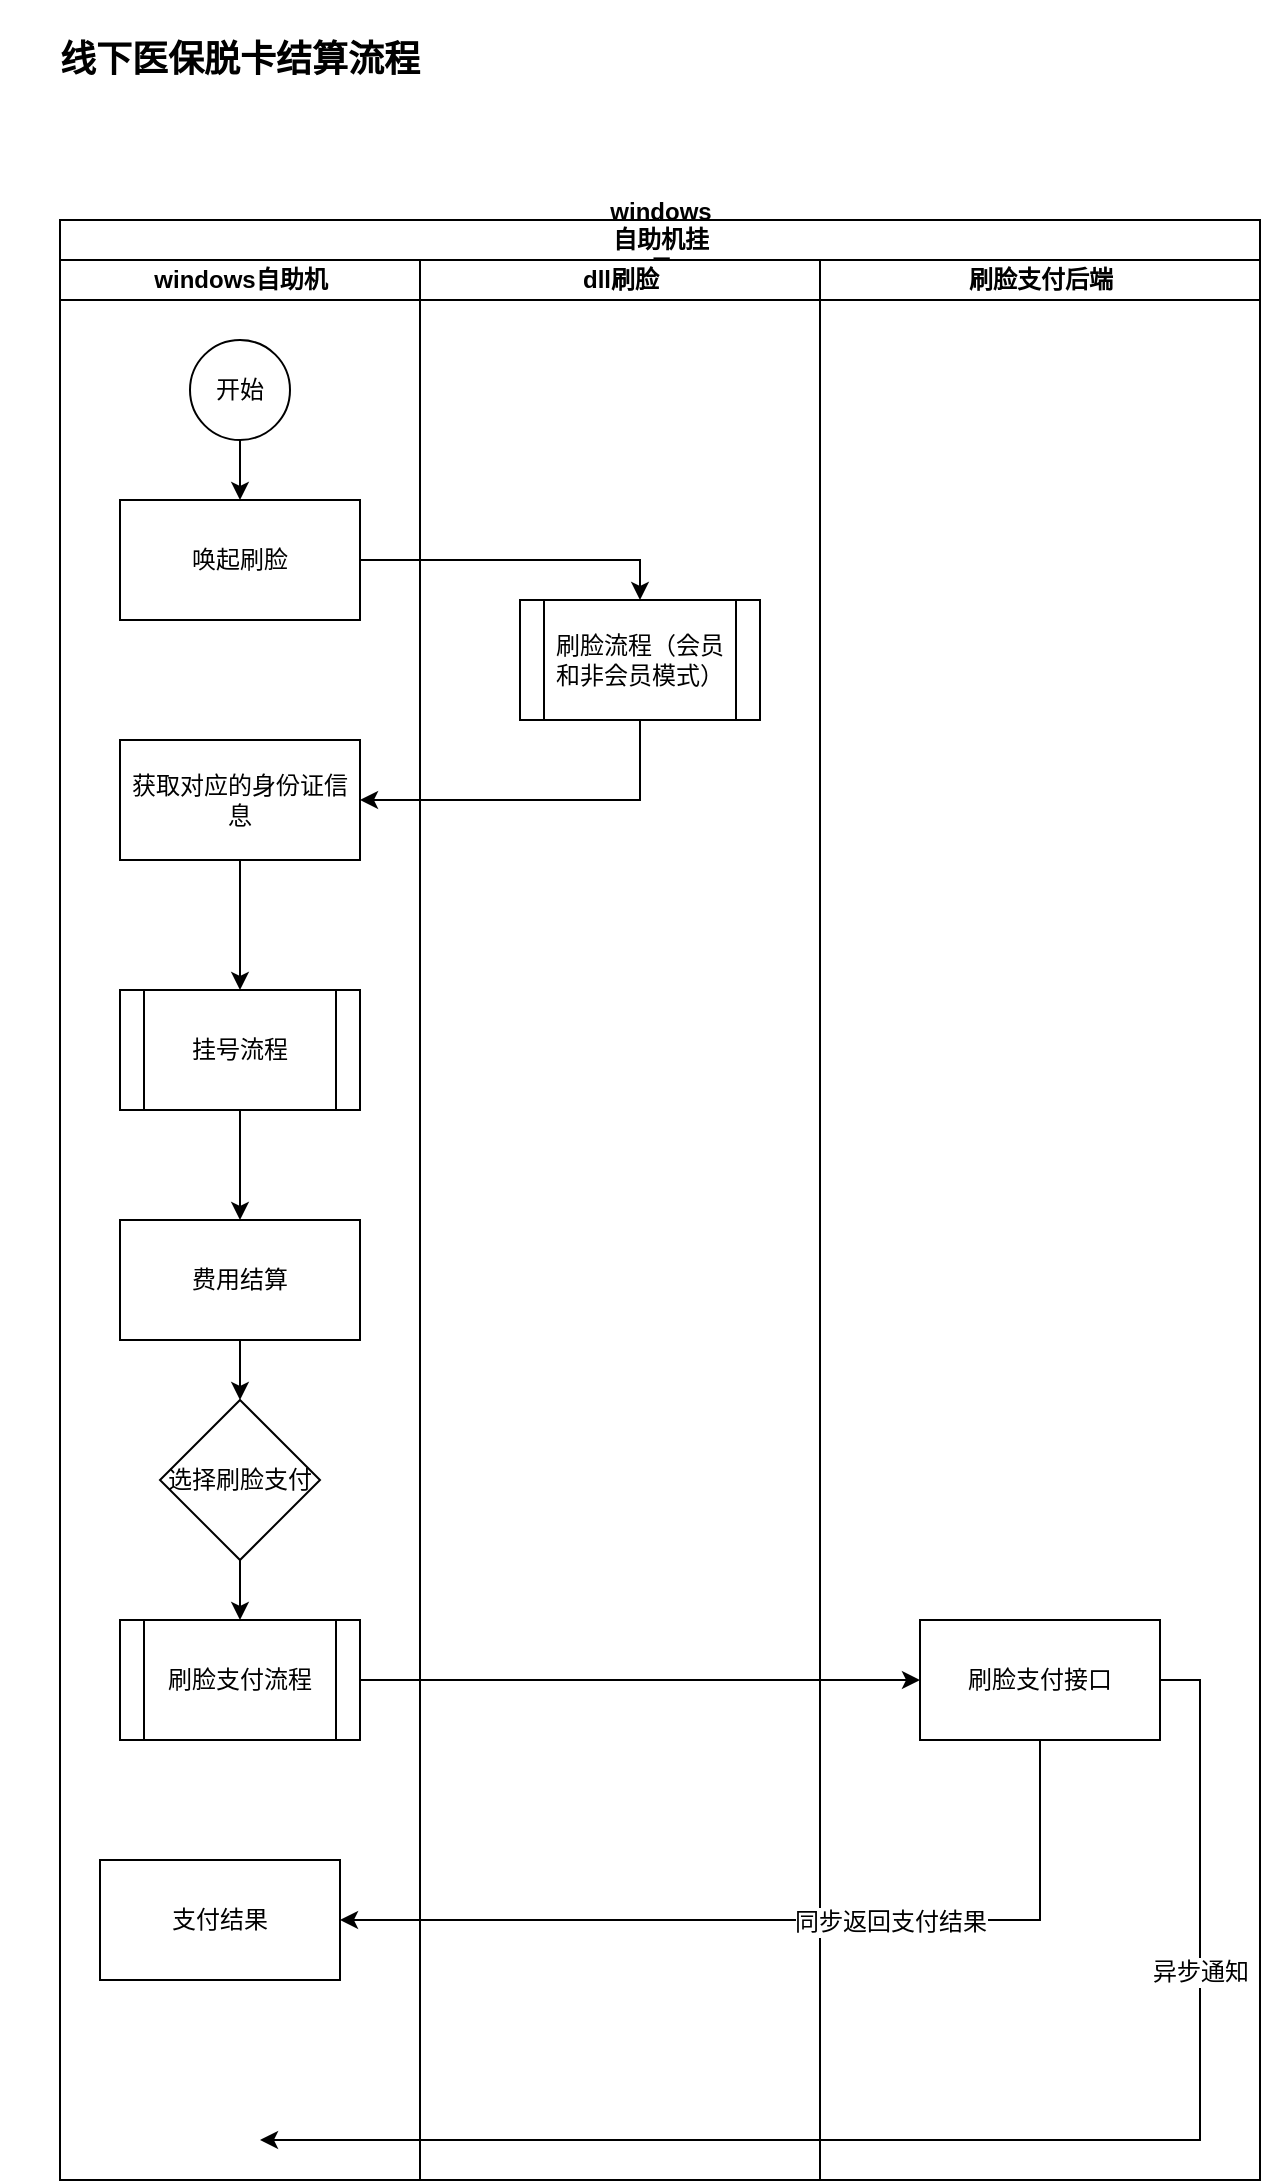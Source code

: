<mxfile version="10.9.6" type="github"><diagram id="JxIbE3_fGwpaLWQtiVAg" name="Page-1"><mxGraphModel dx="868" dy="459" grid="1" gridSize="10" guides="1" tooltips="1" connect="1" arrows="1" fold="1" page="1" pageScale="1" pageWidth="827" pageHeight="1169" math="0" shadow="0"><root><mxCell id="0"/><mxCell id="1" parent="0"/><mxCell id="6iJ6nQxbvOG-36WDG3Zk-1" value="&lt;font style=&quot;font-size: 18px&quot;&gt;&lt;b&gt;线下医保脱卡结算流程&lt;/b&gt;&lt;/font&gt;" style="text;html=1;strokeColor=none;fillColor=none;align=center;verticalAlign=middle;whiteSpace=wrap;rounded=0;" parent="1" vertex="1"><mxGeometry x="30" y="20" width="240" height="60" as="geometry"/></mxCell><mxCell id="6iJ6nQxbvOG-36WDG3Zk-2" value="&lt;span style=&quot;white-space: normal&quot;&gt;windows自助机挂号&lt;/span&gt;" style="swimlane;html=1;childLayout=stackLayout;resizeParent=1;resizeParentMax=0;startSize=20;" parent="1" vertex="1"><mxGeometry x="60" y="130" width="600" height="980" as="geometry"/></mxCell><mxCell id="6iJ6nQxbvOG-36WDG3Zk-3" value="windows自助机" style="swimlane;html=1;startSize=20;" parent="6iJ6nQxbvOG-36WDG3Zk-2" vertex="1"><mxGeometry y="20" width="180" height="960" as="geometry"/></mxCell><mxCell id="6iJ6nQxbvOG-36WDG3Zk-11" style="edgeStyle=orthogonalEdgeStyle;rounded=0;orthogonalLoop=1;jettySize=auto;html=1;exitX=0.5;exitY=1;exitDx=0;exitDy=0;entryX=0.5;entryY=0;entryDx=0;entryDy=0;" parent="6iJ6nQxbvOG-36WDG3Zk-3" source="6iJ6nQxbvOG-36WDG3Zk-7" target="6iJ6nQxbvOG-36WDG3Zk-8" edge="1"><mxGeometry relative="1" as="geometry"/></mxCell><mxCell id="6iJ6nQxbvOG-36WDG3Zk-7" value="开始" style="ellipse;whiteSpace=wrap;html=1;aspect=fixed;" parent="6iJ6nQxbvOG-36WDG3Zk-3" vertex="1"><mxGeometry x="65" y="40" width="50" height="50" as="geometry"/></mxCell><mxCell id="6iJ6nQxbvOG-36WDG3Zk-8" value="唤起刷脸" style="rounded=0;whiteSpace=wrap;html=1;" parent="6iJ6nQxbvOG-36WDG3Zk-3" vertex="1"><mxGeometry x="30" y="120" width="120" height="60" as="geometry"/></mxCell><mxCell id="6iJ6nQxbvOG-36WDG3Zk-15" style="edgeStyle=orthogonalEdgeStyle;rounded=0;orthogonalLoop=1;jettySize=auto;html=1;exitX=0.5;exitY=1;exitDx=0;exitDy=0;" parent="6iJ6nQxbvOG-36WDG3Zk-3" source="6iJ6nQxbvOG-36WDG3Zk-12" target="6iJ6nQxbvOG-36WDG3Zk-14" edge="1"><mxGeometry relative="1" as="geometry"/></mxCell><mxCell id="6iJ6nQxbvOG-36WDG3Zk-12" value="获取对应的身份证信息" style="rounded=0;whiteSpace=wrap;html=1;" parent="6iJ6nQxbvOG-36WDG3Zk-3" vertex="1"><mxGeometry x="30" y="240" width="120" height="60" as="geometry"/></mxCell><mxCell id="6iJ6nQxbvOG-36WDG3Zk-17" style="edgeStyle=orthogonalEdgeStyle;rounded=0;orthogonalLoop=1;jettySize=auto;html=1;exitX=0.5;exitY=1;exitDx=0;exitDy=0;entryX=0.5;entryY=0;entryDx=0;entryDy=0;" parent="6iJ6nQxbvOG-36WDG3Zk-3" source="6iJ6nQxbvOG-36WDG3Zk-14" target="6iJ6nQxbvOG-36WDG3Zk-16" edge="1"><mxGeometry relative="1" as="geometry"/></mxCell><mxCell id="6iJ6nQxbvOG-36WDG3Zk-14" value="挂号流程" style="shape=process;whiteSpace=wrap;html=1;backgroundOutline=1;" parent="6iJ6nQxbvOG-36WDG3Zk-3" vertex="1"><mxGeometry x="30" y="365" width="120" height="60" as="geometry"/></mxCell><mxCell id="6iJ6nQxbvOG-36WDG3Zk-19" style="edgeStyle=orthogonalEdgeStyle;rounded=0;orthogonalLoop=1;jettySize=auto;html=1;exitX=0.5;exitY=1;exitDx=0;exitDy=0;entryX=0.5;entryY=0;entryDx=0;entryDy=0;" parent="6iJ6nQxbvOG-36WDG3Zk-3" source="6iJ6nQxbvOG-36WDG3Zk-16" target="6iJ6nQxbvOG-36WDG3Zk-18" edge="1"><mxGeometry relative="1" as="geometry"/></mxCell><mxCell id="6iJ6nQxbvOG-36WDG3Zk-16" value="费用结算" style="rounded=0;whiteSpace=wrap;html=1;" parent="6iJ6nQxbvOG-36WDG3Zk-3" vertex="1"><mxGeometry x="30" y="480" width="120" height="60" as="geometry"/></mxCell><mxCell id="6iJ6nQxbvOG-36WDG3Zk-22" style="edgeStyle=orthogonalEdgeStyle;rounded=0;orthogonalLoop=1;jettySize=auto;html=1;exitX=0.5;exitY=1;exitDx=0;exitDy=0;entryX=0.5;entryY=0;entryDx=0;entryDy=0;" parent="6iJ6nQxbvOG-36WDG3Zk-3" source="6iJ6nQxbvOG-36WDG3Zk-18" target="6iJ6nQxbvOG-36WDG3Zk-21" edge="1"><mxGeometry relative="1" as="geometry"/></mxCell><mxCell id="6iJ6nQxbvOG-36WDG3Zk-18" value="选择刷脸支付" style="rhombus;whiteSpace=wrap;html=1;" parent="6iJ6nQxbvOG-36WDG3Zk-3" vertex="1"><mxGeometry x="50" y="570" width="80" height="80" as="geometry"/></mxCell><mxCell id="6iJ6nQxbvOG-36WDG3Zk-21" value="刷脸支付流程" style="shape=process;whiteSpace=wrap;html=1;backgroundOutline=1;" parent="6iJ6nQxbvOG-36WDG3Zk-3" vertex="1"><mxGeometry x="30" y="680" width="120" height="60" as="geometry"/></mxCell><mxCell id="6iJ6nQxbvOG-36WDG3Zk-24" value="支付结果" style="rounded=0;whiteSpace=wrap;html=1;" parent="6iJ6nQxbvOG-36WDG3Zk-3" vertex="1"><mxGeometry x="20" y="800" width="120" height="60" as="geometry"/></mxCell><mxCell id="6iJ6nQxbvOG-36WDG3Zk-4" value="dll刷脸" style="swimlane;html=1;startSize=20;" parent="6iJ6nQxbvOG-36WDG3Zk-2" vertex="1"><mxGeometry x="180" y="20" width="200" height="960" as="geometry"/></mxCell><mxCell id="6iJ6nQxbvOG-36WDG3Zk-9" value="刷脸流程（会员和非会员模式）" style="shape=process;whiteSpace=wrap;html=1;backgroundOutline=1;" parent="6iJ6nQxbvOG-36WDG3Zk-4" vertex="1"><mxGeometry x="50" y="170" width="120" height="60" as="geometry"/></mxCell><mxCell id="6iJ6nQxbvOG-36WDG3Zk-5" value="刷脸支付后端" style="swimlane;html=1;startSize=20;" parent="6iJ6nQxbvOG-36WDG3Zk-2" vertex="1"><mxGeometry x="380" y="20" width="220" height="960" as="geometry"/></mxCell><mxCell id="6iJ6nQxbvOG-36WDG3Zk-20" value="刷脸支付接口" style="rounded=0;whiteSpace=wrap;html=1;" parent="6iJ6nQxbvOG-36WDG3Zk-5" vertex="1"><mxGeometry x="50" y="680" width="120" height="60" as="geometry"/></mxCell><mxCell id="6iJ6nQxbvOG-36WDG3Zk-10" style="edgeStyle=orthogonalEdgeStyle;rounded=0;orthogonalLoop=1;jettySize=auto;html=1;exitX=1;exitY=0.5;exitDx=0;exitDy=0;entryX=0.5;entryY=0;entryDx=0;entryDy=0;" parent="6iJ6nQxbvOG-36WDG3Zk-2" source="6iJ6nQxbvOG-36WDG3Zk-8" target="6iJ6nQxbvOG-36WDG3Zk-9" edge="1"><mxGeometry relative="1" as="geometry"/></mxCell><mxCell id="6iJ6nQxbvOG-36WDG3Zk-13" style="edgeStyle=orthogonalEdgeStyle;rounded=0;orthogonalLoop=1;jettySize=auto;html=1;exitX=0.5;exitY=1;exitDx=0;exitDy=0;entryX=1;entryY=0.5;entryDx=0;entryDy=0;" parent="6iJ6nQxbvOG-36WDG3Zk-2" source="6iJ6nQxbvOG-36WDG3Zk-9" target="6iJ6nQxbvOG-36WDG3Zk-12" edge="1"><mxGeometry relative="1" as="geometry"/></mxCell><mxCell id="6iJ6nQxbvOG-36WDG3Zk-23" style="edgeStyle=orthogonalEdgeStyle;rounded=0;orthogonalLoop=1;jettySize=auto;html=1;exitX=1;exitY=0.5;exitDx=0;exitDy=0;entryX=0;entryY=0.5;entryDx=0;entryDy=0;" parent="6iJ6nQxbvOG-36WDG3Zk-2" source="6iJ6nQxbvOG-36WDG3Zk-21" target="6iJ6nQxbvOG-36WDG3Zk-20" edge="1"><mxGeometry relative="1" as="geometry"/></mxCell><mxCell id="6iJ6nQxbvOG-36WDG3Zk-25" style="edgeStyle=orthogonalEdgeStyle;rounded=0;orthogonalLoop=1;jettySize=auto;html=1;exitX=0.5;exitY=1;exitDx=0;exitDy=0;entryX=1;entryY=0.5;entryDx=0;entryDy=0;" parent="6iJ6nQxbvOG-36WDG3Zk-2" source="6iJ6nQxbvOG-36WDG3Zk-20" target="6iJ6nQxbvOG-36WDG3Zk-24" edge="1"><mxGeometry relative="1" as="geometry"/></mxCell><mxCell id="6iJ6nQxbvOG-36WDG3Zk-26" value="同步返回支付结果" style="text;html=1;resizable=0;points=[];align=center;verticalAlign=middle;labelBackgroundColor=#ffffff;" parent="6iJ6nQxbvOG-36WDG3Zk-25" vertex="1" connectable="0"><mxGeometry x="-0.25" y="1" relative="1" as="geometry"><mxPoint as="offset"/></mxGeometry></mxCell><mxCell id="6iJ6nQxbvOG-36WDG3Zk-27" style="edgeStyle=orthogonalEdgeStyle;rounded=0;orthogonalLoop=1;jettySize=auto;html=1;exitX=1;exitY=0.5;exitDx=0;exitDy=0;" parent="1" source="6iJ6nQxbvOG-36WDG3Zk-20" edge="1"><mxGeometry relative="1" as="geometry"><mxPoint x="160" y="1090" as="targetPoint"/><Array as="points"><mxPoint x="630" y="860"/><mxPoint x="630" y="1090"/></Array></mxGeometry></mxCell><mxCell id="6iJ6nQxbvOG-36WDG3Zk-28" value="异步通知" style="text;html=1;resizable=0;points=[];align=center;verticalAlign=middle;labelBackgroundColor=#ffffff;" parent="6iJ6nQxbvOG-36WDG3Zk-27" vertex="1" connectable="0"><mxGeometry x="-0.54" relative="1" as="geometry"><mxPoint as="offset"/></mxGeometry></mxCell></root></mxGraphModel></diagram></mxfile>